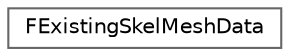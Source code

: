 digraph "Graphical Class Hierarchy"
{
 // INTERACTIVE_SVG=YES
 // LATEX_PDF_SIZE
  bgcolor="transparent";
  edge [fontname=Helvetica,fontsize=10,labelfontname=Helvetica,labelfontsize=10];
  node [fontname=Helvetica,fontsize=10,shape=box,height=0.2,width=0.4];
  rankdir="LR";
  Node0 [id="Node000000",label="FExistingSkelMeshData",height=0.2,width=0.4,color="grey40", fillcolor="white", style="filled",URL="$d4/d14/structFExistingSkelMeshData.html",tooltip=" "];
}
